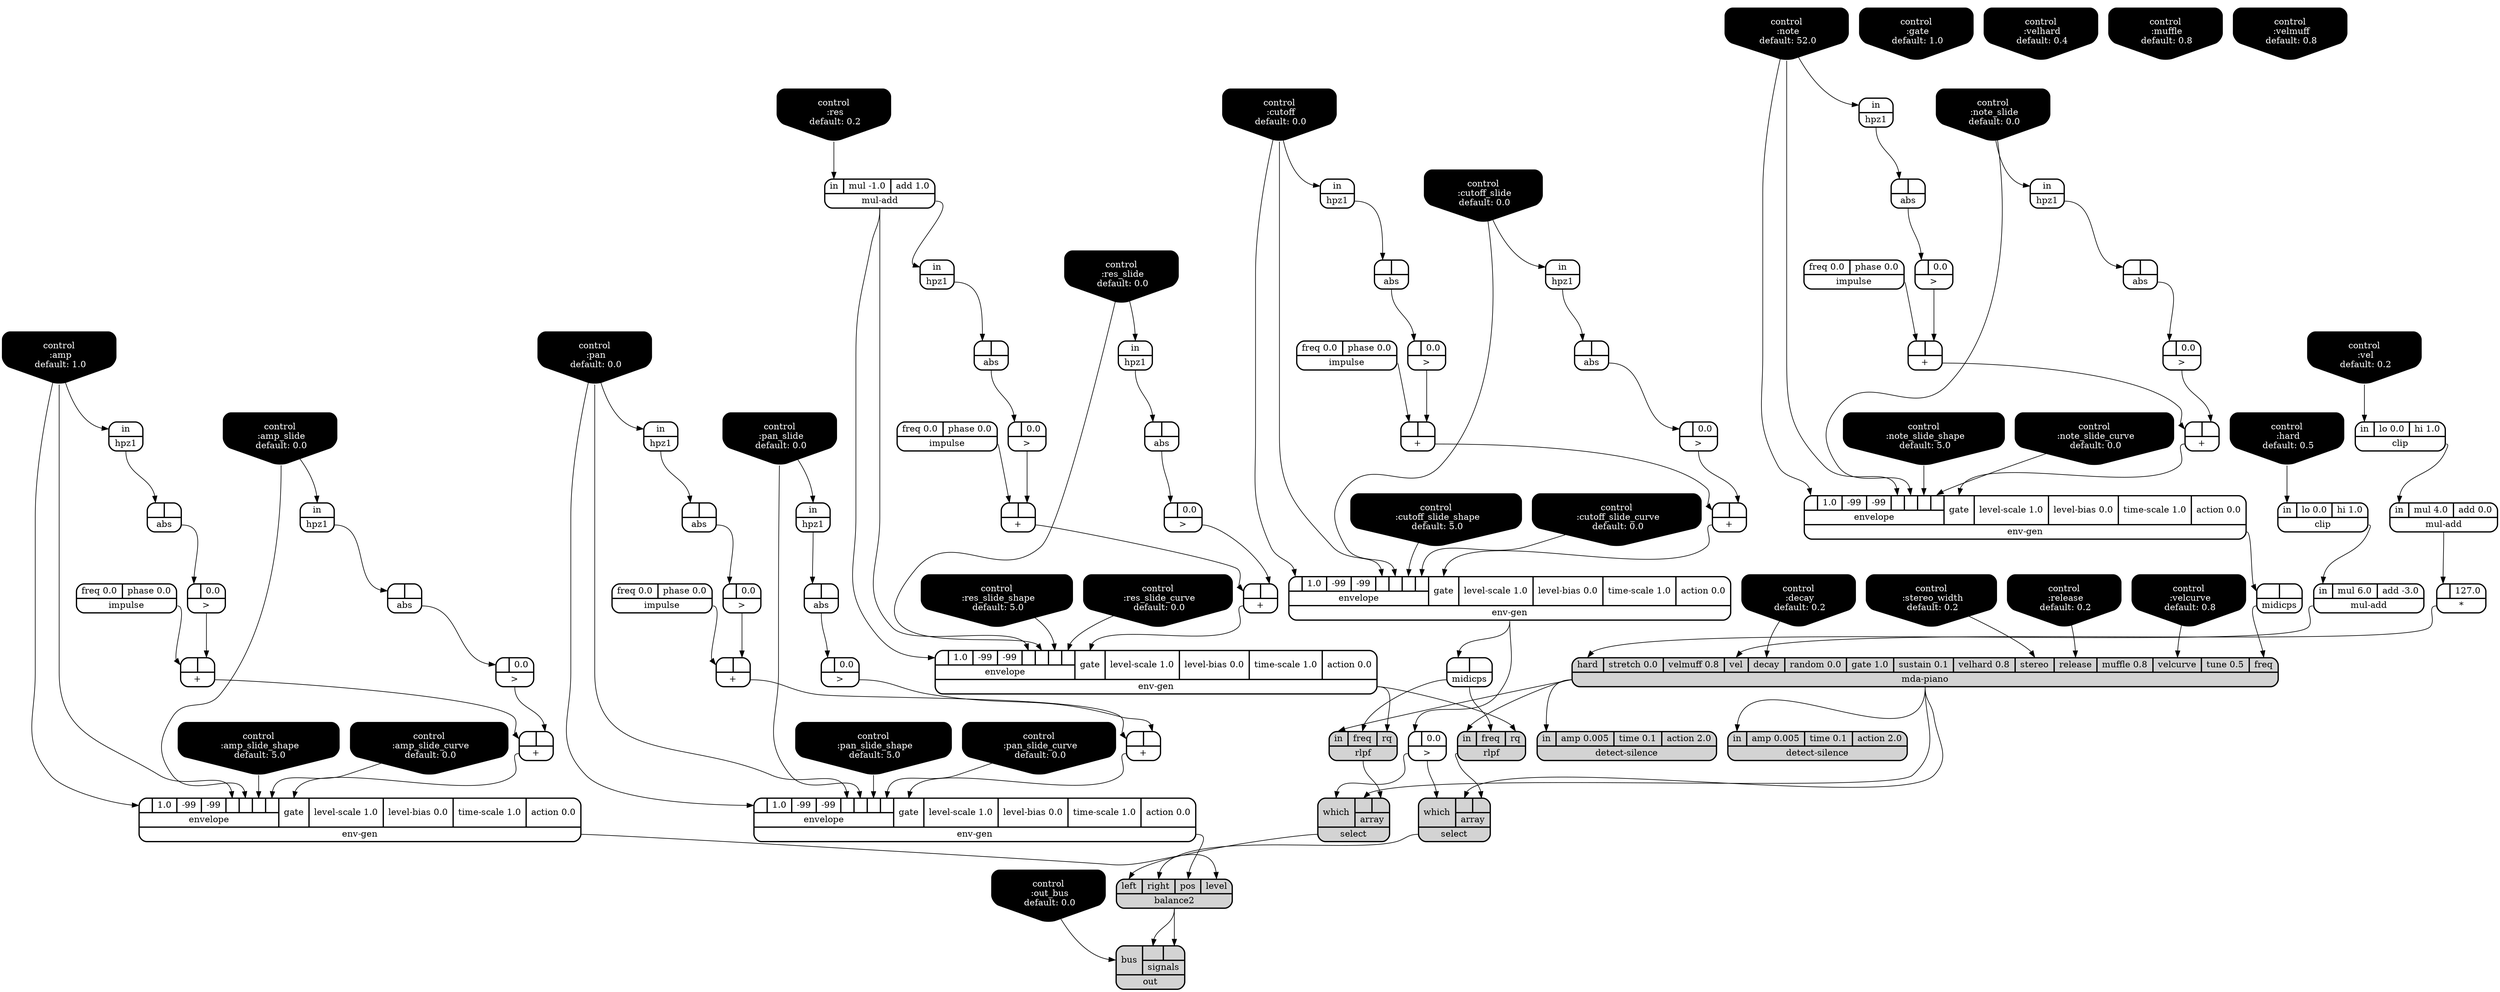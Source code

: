 digraph synthdef {
45 [label = "{{ <a> |<b> 127.0} |<__UG_NAME__>* }" style="bold, rounded" shape=record rankdir=LR];
36 [label = "{{ <a> |<b> } |<__UG_NAME__>+ }" style="bold, rounded" shape=record rankdir=LR];
40 [label = "{{ <a> |<b> } |<__UG_NAME__>+ }" style="bold, rounded" shape=record rankdir=LR];
54 [label = "{{ <a> |<b> } |<__UG_NAME__>+ }" style="bold, rounded" shape=record rankdir=LR];
58 [label = "{{ <a> |<b> } |<__UG_NAME__>+ }" style="bold, rounded" shape=record rankdir=LR];
64 [label = "{{ <a> |<b> } |<__UG_NAME__>+ }" style="bold, rounded" shape=record rankdir=LR];
68 [label = "{{ <a> |<b> } |<__UG_NAME__>+ }" style="bold, rounded" shape=record rankdir=LR];
74 [label = "{{ <a> |<b> } |<__UG_NAME__>+ }" style="bold, rounded" shape=record rankdir=LR];
78 [label = "{{ <a> |<b> } |<__UG_NAME__>+ }" style="bold, rounded" shape=record rankdir=LR];
87 [label = "{{ <a> |<b> } |<__UG_NAME__>+ }" style="bold, rounded" shape=record rankdir=LR];
91 [label = "{{ <a> |<b> } |<__UG_NAME__>+ }" style="bold, rounded" shape=record rankdir=LR];
35 [label = "{{ <a> |<b> 0.0} |<__UG_NAME__>\> }" style="bold, rounded" shape=record rankdir=LR];
39 [label = "{{ <a> |<b> 0.0} |<__UG_NAME__>\> }" style="bold, rounded" shape=record rankdir=LR];
53 [label = "{{ <a> |<b> 0.0} |<__UG_NAME__>\> }" style="bold, rounded" shape=record rankdir=LR];
57 [label = "{{ <a> |<b> 0.0} |<__UG_NAME__>\> }" style="bold, rounded" shape=record rankdir=LR];
63 [label = "{{ <a> |<b> 0.0} |<__UG_NAME__>\> }" style="bold, rounded" shape=record rankdir=LR];
67 [label = "{{ <a> |<b> 0.0} |<__UG_NAME__>\> }" style="bold, rounded" shape=record rankdir=LR];
73 [label = "{{ <a> |<b> 0.0} |<__UG_NAME__>\> }" style="bold, rounded" shape=record rankdir=LR];
77 [label = "{{ <a> |<b> 0.0} |<__UG_NAME__>\> }" style="bold, rounded" shape=record rankdir=LR];
81 [label = "{{ <a> |<b> 0.0} |<__UG_NAME__>\> }" style="bold, rounded" shape=record rankdir=LR];
86 [label = "{{ <a> |<b> 0.0} |<__UG_NAME__>\> }" style="bold, rounded" shape=record rankdir=LR];
90 [label = "{{ <a> |<b> 0.0} |<__UG_NAME__>\> }" style="bold, rounded" shape=record rankdir=LR];
34 [label = "{{ <a> |<b> } |<__UG_NAME__>abs }" style="bold, rounded" shape=record rankdir=LR];
38 [label = "{{ <a> |<b> } |<__UG_NAME__>abs }" style="bold, rounded" shape=record rankdir=LR];
52 [label = "{{ <a> |<b> } |<__UG_NAME__>abs }" style="bold, rounded" shape=record rankdir=LR];
56 [label = "{{ <a> |<b> } |<__UG_NAME__>abs }" style="bold, rounded" shape=record rankdir=LR];
62 [label = "{{ <a> |<b> } |<__UG_NAME__>abs }" style="bold, rounded" shape=record rankdir=LR];
66 [label = "{{ <a> |<b> } |<__UG_NAME__>abs }" style="bold, rounded" shape=record rankdir=LR];
72 [label = "{{ <a> |<b> } |<__UG_NAME__>abs }" style="bold, rounded" shape=record rankdir=LR];
76 [label = "{{ <a> |<b> } |<__UG_NAME__>abs }" style="bold, rounded" shape=record rankdir=LR];
85 [label = "{{ <a> |<b> } |<__UG_NAME__>abs }" style="bold, rounded" shape=record rankdir=LR];
89 [label = "{{ <a> |<b> } |<__UG_NAME__>abs }" style="bold, rounded" shape=record rankdir=LR];
97 [label = "{{ <left> left|<right> right|<pos> pos|<level> level} |<__UG_NAME__>balance2 }" style="filled, bold, rounded"  shape=record rankdir=LR];
31 [label = "{{ <in> in|<lo> lo 0.0|<hi> hi 1.0} |<__UG_NAME__>clip }" style="bold, rounded" shape=record rankdir=LR];
43 [label = "{{ <in> in|<lo> lo 0.0|<hi> hi 1.0} |<__UG_NAME__>clip }" style="bold, rounded" shape=record rankdir=LR];
0 [label = "control
 :note
 default: 52.0" shape=invhouse style="rounded, filled, bold" fillcolor=black fontcolor=white ]; 
1 [label = "control
 :note_slide
 default: 0.0" shape=invhouse style="rounded, filled, bold" fillcolor=black fontcolor=white ]; 
2 [label = "control
 :note_slide_shape
 default: 5.0" shape=invhouse style="rounded, filled, bold" fillcolor=black fontcolor=white ]; 
3 [label = "control
 :note_slide_curve
 default: 0.0" shape=invhouse style="rounded, filled, bold" fillcolor=black fontcolor=white ]; 
4 [label = "control
 :amp
 default: 1.0" shape=invhouse style="rounded, filled, bold" fillcolor=black fontcolor=white ]; 
5 [label = "control
 :amp_slide
 default: 0.0" shape=invhouse style="rounded, filled, bold" fillcolor=black fontcolor=white ]; 
6 [label = "control
 :amp_slide_shape
 default: 5.0" shape=invhouse style="rounded, filled, bold" fillcolor=black fontcolor=white ]; 
7 [label = "control
 :amp_slide_curve
 default: 0.0" shape=invhouse style="rounded, filled, bold" fillcolor=black fontcolor=white ]; 
8 [label = "control
 :pan
 default: 0.0" shape=invhouse style="rounded, filled, bold" fillcolor=black fontcolor=white ]; 
9 [label = "control
 :pan_slide
 default: 0.0" shape=invhouse style="rounded, filled, bold" fillcolor=black fontcolor=white ]; 
10 [label = "control
 :pan_slide_shape
 default: 5.0" shape=invhouse style="rounded, filled, bold" fillcolor=black fontcolor=white ]; 
11 [label = "control
 :pan_slide_curve
 default: 0.0" shape=invhouse style="rounded, filled, bold" fillcolor=black fontcolor=white ]; 
12 [label = "control
 :gate
 default: 1.0" shape=invhouse style="rounded, filled, bold" fillcolor=black fontcolor=white ]; 
13 [label = "control
 :vel
 default: 0.2" shape=invhouse style="rounded, filled, bold" fillcolor=black fontcolor=white ]; 
14 [label = "control
 :decay
 default: 0.2" shape=invhouse style="rounded, filled, bold" fillcolor=black fontcolor=white ]; 
15 [label = "control
 :release
 default: 0.2" shape=invhouse style="rounded, filled, bold" fillcolor=black fontcolor=white ]; 
16 [label = "control
 :hard
 default: 0.5" shape=invhouse style="rounded, filled, bold" fillcolor=black fontcolor=white ]; 
17 [label = "control
 :velhard
 default: 0.4" shape=invhouse style="rounded, filled, bold" fillcolor=black fontcolor=white ]; 
18 [label = "control
 :muffle
 default: 0.8" shape=invhouse style="rounded, filled, bold" fillcolor=black fontcolor=white ]; 
19 [label = "control
 :velmuff
 default: 0.8" shape=invhouse style="rounded, filled, bold" fillcolor=black fontcolor=white ]; 
20 [label = "control
 :velcurve
 default: 0.8" shape=invhouse style="rounded, filled, bold" fillcolor=black fontcolor=white ]; 
21 [label = "control
 :stereo_width
 default: 0.2" shape=invhouse style="rounded, filled, bold" fillcolor=black fontcolor=white ]; 
22 [label = "control
 :cutoff
 default: 0.0" shape=invhouse style="rounded, filled, bold" fillcolor=black fontcolor=white ]; 
23 [label = "control
 :cutoff_slide
 default: 0.0" shape=invhouse style="rounded, filled, bold" fillcolor=black fontcolor=white ]; 
24 [label = "control
 :cutoff_slide_shape
 default: 5.0" shape=invhouse style="rounded, filled, bold" fillcolor=black fontcolor=white ]; 
25 [label = "control
 :cutoff_slide_curve
 default: 0.0" shape=invhouse style="rounded, filled, bold" fillcolor=black fontcolor=white ]; 
26 [label = "control
 :res
 default: 0.2" shape=invhouse style="rounded, filled, bold" fillcolor=black fontcolor=white ]; 
27 [label = "control
 :res_slide
 default: 0.0" shape=invhouse style="rounded, filled, bold" fillcolor=black fontcolor=white ]; 
28 [label = "control
 :res_slide_shape
 default: 5.0" shape=invhouse style="rounded, filled, bold" fillcolor=black fontcolor=white ]; 
29 [label = "control
 :res_slide_curve
 default: 0.0" shape=invhouse style="rounded, filled, bold" fillcolor=black fontcolor=white ]; 
30 [label = "control
 :out_bus
 default: 0.0" shape=invhouse style="rounded, filled, bold" fillcolor=black fontcolor=white ]; 
48 [label = "{{ <in> in|<amp> amp 0.005|<time> time 0.1|<action> action 2.0} |<__UG_NAME__>detect-silence }" style="filled, bold, rounded"  shape=record rankdir=LR];
49 [label = "{{ <in> in|<amp> amp 0.005|<time> time 0.1|<action> action 2.0} |<__UG_NAME__>detect-silence }" style="filled, bold, rounded"  shape=record rankdir=LR];
41 [label = "{{ {{<envelope___control___0>|1.0|-99|-99|<envelope___control___4>|<envelope___control___5>|<envelope___control___6>|<envelope___control___7>}|envelope}|<gate> gate|<level____scale> level-scale 1.0|<level____bias> level-bias 0.0|<time____scale> time-scale 1.0|<action> action 0.0} |<__UG_NAME__>env-gen }" style="bold, rounded" shape=record rankdir=LR];
59 [label = "{{ {{<envelope___control___0>|1.0|-99|-99|<envelope___control___4>|<envelope___control___5>|<envelope___control___6>|<envelope___control___7>}|envelope}|<gate> gate|<level____scale> level-scale 1.0|<level____bias> level-bias 0.0|<time____scale> time-scale 1.0|<action> action 0.0} |<__UG_NAME__>env-gen }" style="bold, rounded" shape=record rankdir=LR];
69 [label = "{{ {{<envelope___control___0>|1.0|-99|-99|<envelope___control___4>|<envelope___control___5>|<envelope___control___6>|<envelope___control___7>}|envelope}|<gate> gate|<level____scale> level-scale 1.0|<level____bias> level-bias 0.0|<time____scale> time-scale 1.0|<action> action 0.0} |<__UG_NAME__>env-gen }" style="bold, rounded" shape=record rankdir=LR];
79 [label = "{{ {{<envelope___control___0>|1.0|-99|-99|<envelope___control___4>|<envelope___control___5>|<envelope___control___6>|<envelope___control___7>}|envelope}|<gate> gate|<level____scale> level-scale 1.0|<level____bias> level-bias 0.0|<time____scale> time-scale 1.0|<action> action 0.0} |<__UG_NAME__>env-gen }" style="bold, rounded" shape=record rankdir=LR];
92 [label = "{{ {{<envelope___mul____add___0>|1.0|-99|-99|<envelope___mul____add___4>|<envelope___control___5>|<envelope___control___6>|<envelope___control___7>}|envelope}|<gate> gate|<level____scale> level-scale 1.0|<level____bias> level-bias 0.0|<time____scale> time-scale 1.0|<action> action 0.0} |<__UG_NAME__>env-gen }" style="bold, rounded" shape=record rankdir=LR];
33 [label = "{{ <in> in} |<__UG_NAME__>hpz1 }" style="bold, rounded" shape=record rankdir=LR];
37 [label = "{{ <in> in} |<__UG_NAME__>hpz1 }" style="bold, rounded" shape=record rankdir=LR];
51 [label = "{{ <in> in} |<__UG_NAME__>hpz1 }" style="bold, rounded" shape=record rankdir=LR];
55 [label = "{{ <in> in} |<__UG_NAME__>hpz1 }" style="bold, rounded" shape=record rankdir=LR];
61 [label = "{{ <in> in} |<__UG_NAME__>hpz1 }" style="bold, rounded" shape=record rankdir=LR];
65 [label = "{{ <in> in} |<__UG_NAME__>hpz1 }" style="bold, rounded" shape=record rankdir=LR];
71 [label = "{{ <in> in} |<__UG_NAME__>hpz1 }" style="bold, rounded" shape=record rankdir=LR];
75 [label = "{{ <in> in} |<__UG_NAME__>hpz1 }" style="bold, rounded" shape=record rankdir=LR];
84 [label = "{{ <in> in} |<__UG_NAME__>hpz1 }" style="bold, rounded" shape=record rankdir=LR];
88 [label = "{{ <in> in} |<__UG_NAME__>hpz1 }" style="bold, rounded" shape=record rankdir=LR];
32 [label = "{{ <freq> freq 0.0|<phase> phase 0.0} |<__UG_NAME__>impulse }" style="bold, rounded" shape=record rankdir=LR];
50 [label = "{{ <freq> freq 0.0|<phase> phase 0.0} |<__UG_NAME__>impulse }" style="bold, rounded" shape=record rankdir=LR];
60 [label = "{{ <freq> freq 0.0|<phase> phase 0.0} |<__UG_NAME__>impulse }" style="bold, rounded" shape=record rankdir=LR];
70 [label = "{{ <freq> freq 0.0|<phase> phase 0.0} |<__UG_NAME__>impulse }" style="bold, rounded" shape=record rankdir=LR];
83 [label = "{{ <freq> freq 0.0|<phase> phase 0.0} |<__UG_NAME__>impulse }" style="bold, rounded" shape=record rankdir=LR];
47 [label = "{{ <hard> hard|<stretch> stretch 0.0|<velmuff> velmuff 0.8|<vel> vel|<decay> decay|<random> random 0.0|<gate> gate 1.0|<sustain> sustain 0.1|<velhard> velhard 0.8|<stereo> stereo|<release> release|<muffle> muffle 0.8|<velcurve> velcurve|<tune> tune 0.5|<freq> freq} |<__UG_NAME__>mda-piano }" style="filled, bold, rounded"  shape=record rankdir=LR];
42 [label = "{{ <a> |<b> } |<__UG_NAME__>midicps }" style="bold, rounded" shape=record rankdir=LR];
80 [label = "{{ <a> |<b> } |<__UG_NAME__>midicps }" style="bold, rounded" shape=record rankdir=LR];
44 [label = "{{ <in> in|<mul> mul 4.0|<add> add 0.0} |<__UG_NAME__>mul-add }" style="bold, rounded" shape=record rankdir=LR];
46 [label = "{{ <in> in|<mul> mul 6.0|<add> add -3.0} |<__UG_NAME__>mul-add }" style="bold, rounded" shape=record rankdir=LR];
82 [label = "{{ <in> in|<mul> mul -1.0|<add> add 1.0} |<__UG_NAME__>mul-add }" style="bold, rounded" shape=record rankdir=LR];
98 [label = "{{ <bus> bus|{{<signals___balance2___0>|<signals___balance2___1>}|signals}} |<__UG_NAME__>out }" style="filled, bold, rounded"  shape=record rankdir=LR];
93 [label = "{{ <in> in|<freq> freq|<rq> rq} |<__UG_NAME__>rlpf }" style="filled, bold, rounded"  shape=record rankdir=LR];
95 [label = "{{ <in> in|<freq> freq|<rq> rq} |<__UG_NAME__>rlpf }" style="filled, bold, rounded"  shape=record rankdir=LR];
94 [label = "{{ <which> which|{{<array___mda____piano___0>|<array___rlpf___1>}|array}} |<__UG_NAME__>select }" style="filled, bold, rounded"  shape=record rankdir=LR];
96 [label = "{{ <which> which|{{<array___mda____piano___0>|<array___rlpf___1>}|array}} |<__UG_NAME__>select }" style="filled, bold, rounded"  shape=record rankdir=LR];

44:__UG_NAME__ -> 45:a ;
35:__UG_NAME__ -> 36:b ;
32:__UG_NAME__ -> 36:a ;
39:__UG_NAME__ -> 40:b ;
36:__UG_NAME__ -> 40:a ;
53:__UG_NAME__ -> 54:b ;
50:__UG_NAME__ -> 54:a ;
57:__UG_NAME__ -> 58:b ;
54:__UG_NAME__ -> 58:a ;
63:__UG_NAME__ -> 64:b ;
60:__UG_NAME__ -> 64:a ;
67:__UG_NAME__ -> 68:b ;
64:__UG_NAME__ -> 68:a ;
73:__UG_NAME__ -> 74:b ;
70:__UG_NAME__ -> 74:a ;
77:__UG_NAME__ -> 78:b ;
74:__UG_NAME__ -> 78:a ;
86:__UG_NAME__ -> 87:b ;
83:__UG_NAME__ -> 87:a ;
90:__UG_NAME__ -> 91:b ;
87:__UG_NAME__ -> 91:a ;
34:__UG_NAME__ -> 35:a ;
38:__UG_NAME__ -> 39:a ;
52:__UG_NAME__ -> 53:a ;
56:__UG_NAME__ -> 57:a ;
62:__UG_NAME__ -> 63:a ;
66:__UG_NAME__ -> 67:a ;
72:__UG_NAME__ -> 73:a ;
76:__UG_NAME__ -> 77:a ;
79:__UG_NAME__ -> 81:a ;
85:__UG_NAME__ -> 86:a ;
89:__UG_NAME__ -> 90:a ;
33:__UG_NAME__ -> 34:a ;
37:__UG_NAME__ -> 38:a ;
51:__UG_NAME__ -> 52:a ;
55:__UG_NAME__ -> 56:a ;
61:__UG_NAME__ -> 62:a ;
65:__UG_NAME__ -> 66:a ;
71:__UG_NAME__ -> 72:a ;
75:__UG_NAME__ -> 76:a ;
84:__UG_NAME__ -> 85:a ;
88:__UG_NAME__ -> 89:a ;
59:__UG_NAME__ -> 97:level ;
69:__UG_NAME__ -> 97:pos ;
96:__UG_NAME__ -> 97:right ;
94:__UG_NAME__ -> 97:left ;
16:__UG_NAME__ -> 31:in ;
13:__UG_NAME__ -> 43:in ;
47:__UG_NAME__ -> 48:in ;
47:__UG_NAME__ -> 49:in ;
40:__UG_NAME__ -> 41:gate ;
0:__UG_NAME__ -> 41:envelope___control___0 ;
0:__UG_NAME__ -> 41:envelope___control___4 ;
1:__UG_NAME__ -> 41:envelope___control___5 ;
2:__UG_NAME__ -> 41:envelope___control___6 ;
3:__UG_NAME__ -> 41:envelope___control___7 ;
58:__UG_NAME__ -> 59:gate ;
4:__UG_NAME__ -> 59:envelope___control___0 ;
4:__UG_NAME__ -> 59:envelope___control___4 ;
5:__UG_NAME__ -> 59:envelope___control___5 ;
6:__UG_NAME__ -> 59:envelope___control___6 ;
7:__UG_NAME__ -> 59:envelope___control___7 ;
68:__UG_NAME__ -> 69:gate ;
8:__UG_NAME__ -> 69:envelope___control___0 ;
8:__UG_NAME__ -> 69:envelope___control___4 ;
9:__UG_NAME__ -> 69:envelope___control___5 ;
10:__UG_NAME__ -> 69:envelope___control___6 ;
11:__UG_NAME__ -> 69:envelope___control___7 ;
78:__UG_NAME__ -> 79:gate ;
22:__UG_NAME__ -> 79:envelope___control___0 ;
22:__UG_NAME__ -> 79:envelope___control___4 ;
23:__UG_NAME__ -> 79:envelope___control___5 ;
24:__UG_NAME__ -> 79:envelope___control___6 ;
25:__UG_NAME__ -> 79:envelope___control___7 ;
91:__UG_NAME__ -> 92:gate ;
82:__UG_NAME__ -> 92:envelope___mul____add___0 ;
82:__UG_NAME__ -> 92:envelope___mul____add___4 ;
27:__UG_NAME__ -> 92:envelope___control___5 ;
28:__UG_NAME__ -> 92:envelope___control___6 ;
29:__UG_NAME__ -> 92:envelope___control___7 ;
0:__UG_NAME__ -> 33:in ;
1:__UG_NAME__ -> 37:in ;
4:__UG_NAME__ -> 51:in ;
5:__UG_NAME__ -> 55:in ;
8:__UG_NAME__ -> 61:in ;
9:__UG_NAME__ -> 65:in ;
22:__UG_NAME__ -> 71:in ;
23:__UG_NAME__ -> 75:in ;
82:__UG_NAME__ -> 84:in ;
27:__UG_NAME__ -> 88:in ;
42:__UG_NAME__ -> 47:freq ;
20:__UG_NAME__ -> 47:velcurve ;
15:__UG_NAME__ -> 47:release ;
21:__UG_NAME__ -> 47:stereo ;
14:__UG_NAME__ -> 47:decay ;
45:__UG_NAME__ -> 47:vel ;
46:__UG_NAME__ -> 47:hard ;
41:__UG_NAME__ -> 42:a ;
79:__UG_NAME__ -> 80:a ;
43:__UG_NAME__ -> 44:in ;
31:__UG_NAME__ -> 46:in ;
26:__UG_NAME__ -> 82:in ;
97:__UG_NAME__ -> 98:signals___balance2___0 ;
97:__UG_NAME__ -> 98:signals___balance2___1 ;
30:__UG_NAME__ -> 98:bus ;
92:__UG_NAME__ -> 93:rq ;
80:__UG_NAME__ -> 93:freq ;
47:__UG_NAME__ -> 93:in ;
92:__UG_NAME__ -> 95:rq ;
80:__UG_NAME__ -> 95:freq ;
47:__UG_NAME__ -> 95:in ;
47:__UG_NAME__ -> 94:array___mda____piano___0 ;
93:__UG_NAME__ -> 94:array___rlpf___1 ;
81:__UG_NAME__ -> 94:which ;
47:__UG_NAME__ -> 96:array___mda____piano___0 ;
95:__UG_NAME__ -> 96:array___rlpf___1 ;
81:__UG_NAME__ -> 96:which ;

}